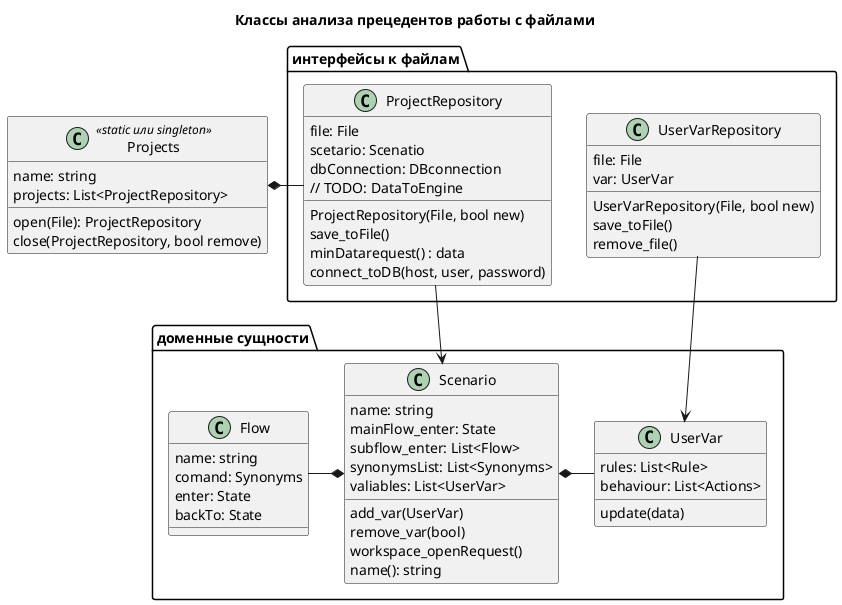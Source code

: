 @startuml

title: Классы анализа прецедентов работы с файлами

package "доменные сущности" {
    class Scenario{
        name: string
        mainFlow_enter: State
        subflow_enter: List<Flow>
        synonymsList: List<Synonyms>
        valiables: List<UserVar>
        add_var(UserVar)
        remove_var(bool)
        workspace_openRequest()
        name(): string
    }

    class Flow {
        name: string
        comand: Synonyms
        enter: State
        backTo: State
    }

    class UserVar{
        rules: List<Rule>
        behaviour: List<Actions>
        update(data)
    }
}

class Projects <<static или singleton>>{
    name: string
    projects: List<ProjectRepository>
    open(File): ProjectRepository
    close(ProjectRepository, bool remove)
}
package "интерфейсы к файлам" {
    class ProjectRepository{
        file: File
        scetario: Scenatio
        dbConnection: DBconnection
        // TODO: DataToEngine
        ProjectRepository(File, bool new)
        save_toFile()
        minDatarequest() : data
        connect_toDB(host, user, password)
    }

    class UserVarRepository{
        file: File
        var: UserVar
        UserVarRepository(File, bool new)
        save_toFile()
        remove_file()
    }
}

Projects *- ProjectRepository
ProjectRepository --> Scenario
Flow -* Scenario
Scenario *- UserVar
UserVarRepository --> UserVar

@enduml